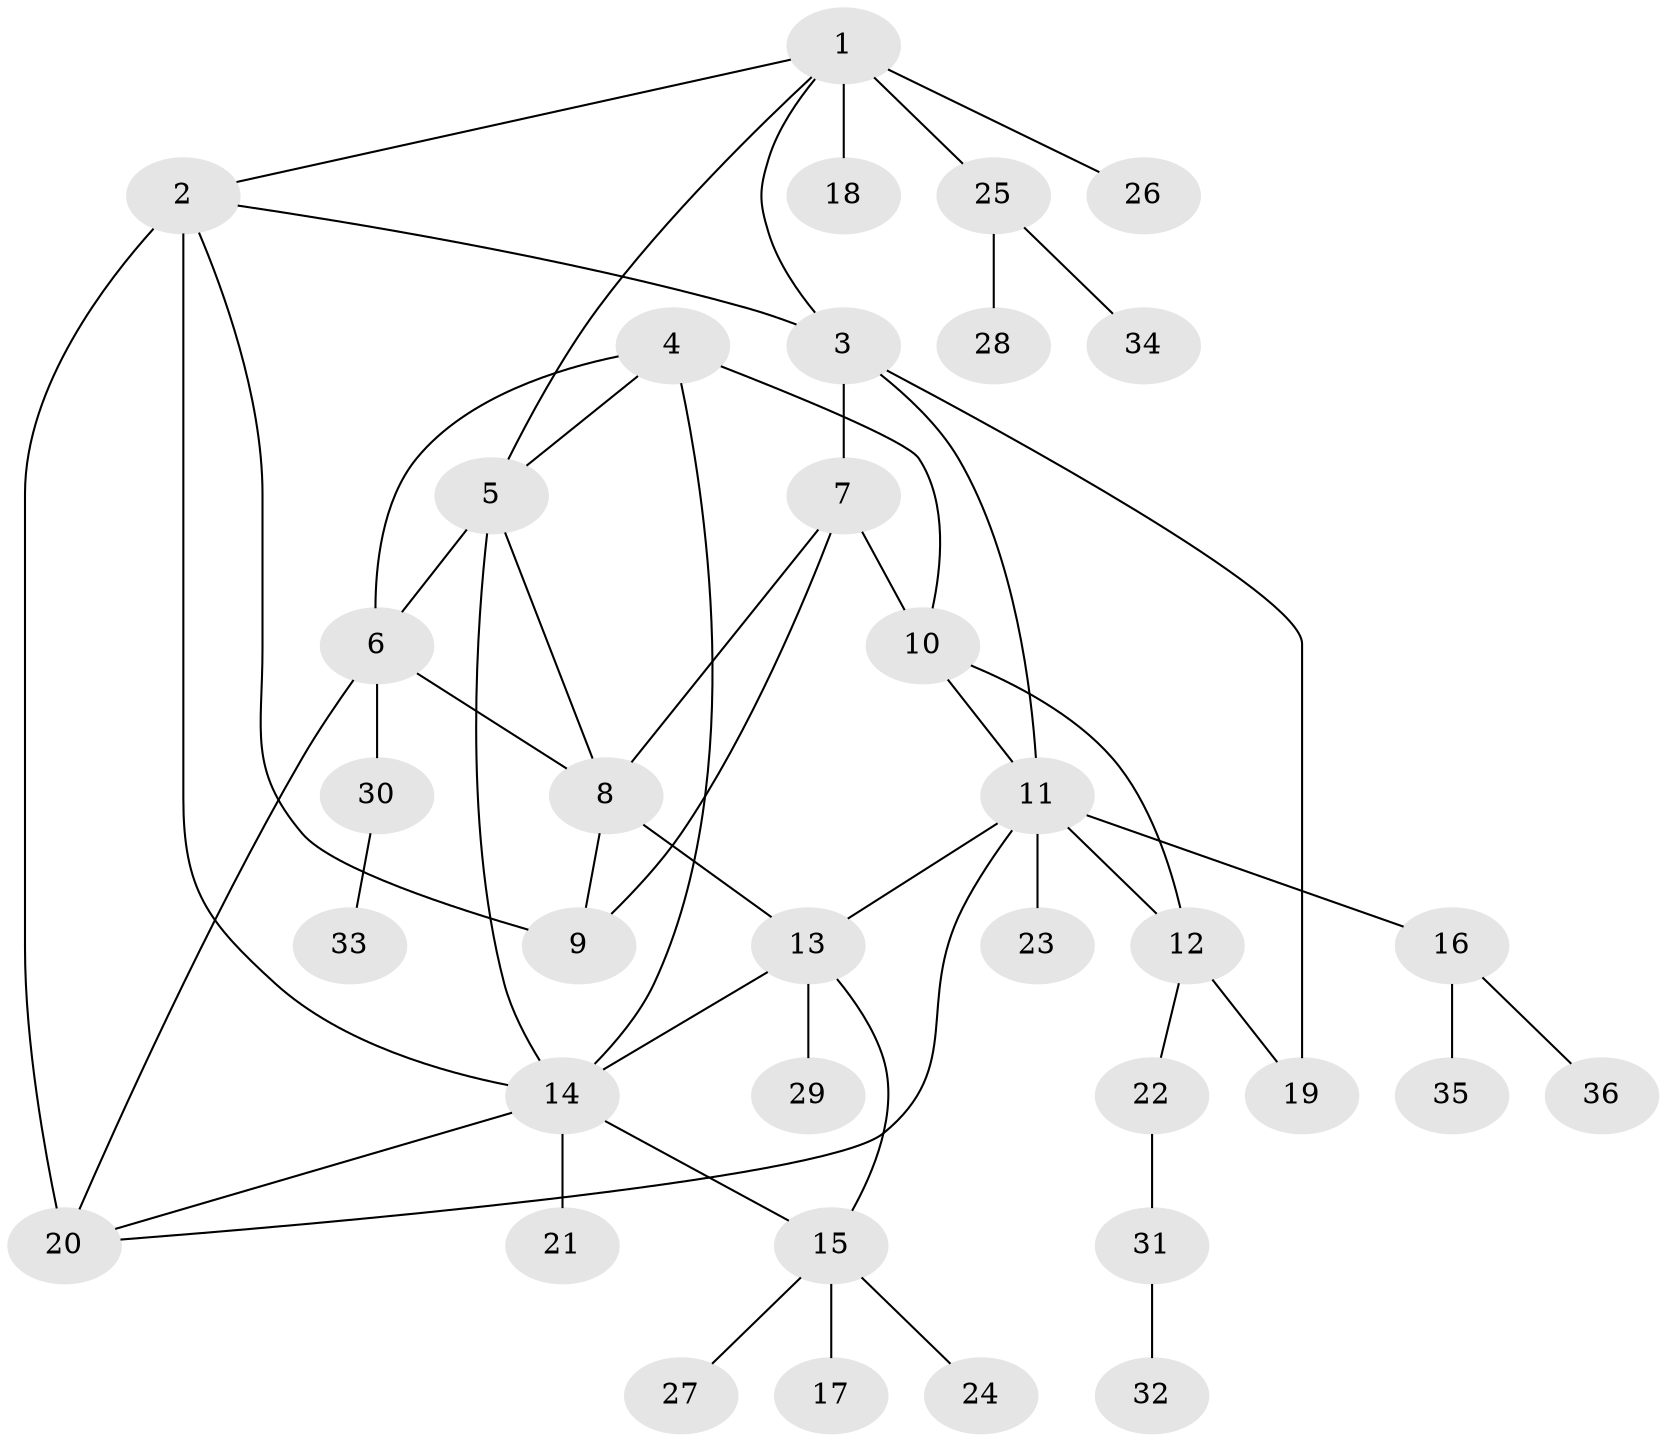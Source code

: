 // original degree distribution, {8: 0.041666666666666664, 6: 0.041666666666666664, 5: 0.027777777777777776, 3: 0.041666666666666664, 10: 0.041666666666666664, 4: 0.05555555555555555, 1: 0.4861111111111111, 2: 0.2638888888888889}
// Generated by graph-tools (version 1.1) at 2025/37/03/09/25 02:37:12]
// undirected, 36 vertices, 53 edges
graph export_dot {
graph [start="1"]
  node [color=gray90,style=filled];
  1;
  2;
  3;
  4;
  5;
  6;
  7;
  8;
  9;
  10;
  11;
  12;
  13;
  14;
  15;
  16;
  17;
  18;
  19;
  20;
  21;
  22;
  23;
  24;
  25;
  26;
  27;
  28;
  29;
  30;
  31;
  32;
  33;
  34;
  35;
  36;
  1 -- 2 [weight=1.0];
  1 -- 3 [weight=1.0];
  1 -- 5 [weight=1.0];
  1 -- 18 [weight=1.0];
  1 -- 25 [weight=1.0];
  1 -- 26 [weight=2.0];
  2 -- 3 [weight=1.0];
  2 -- 9 [weight=1.0];
  2 -- 14 [weight=1.0];
  2 -- 20 [weight=3.0];
  3 -- 7 [weight=1.0];
  3 -- 11 [weight=2.0];
  3 -- 19 [weight=1.0];
  4 -- 5 [weight=1.0];
  4 -- 6 [weight=1.0];
  4 -- 10 [weight=1.0];
  4 -- 14 [weight=1.0];
  5 -- 6 [weight=5.0];
  5 -- 8 [weight=1.0];
  5 -- 14 [weight=1.0];
  6 -- 8 [weight=1.0];
  6 -- 20 [weight=1.0];
  6 -- 30 [weight=1.0];
  7 -- 8 [weight=1.0];
  7 -- 9 [weight=1.0];
  7 -- 10 [weight=2.0];
  8 -- 9 [weight=1.0];
  8 -- 13 [weight=5.0];
  10 -- 11 [weight=1.0];
  10 -- 12 [weight=1.0];
  11 -- 12 [weight=1.0];
  11 -- 13 [weight=1.0];
  11 -- 16 [weight=1.0];
  11 -- 20 [weight=1.0];
  11 -- 23 [weight=2.0];
  12 -- 19 [weight=1.0];
  12 -- 22 [weight=2.0];
  13 -- 14 [weight=1.0];
  13 -- 15 [weight=1.0];
  13 -- 29 [weight=1.0];
  14 -- 15 [weight=1.0];
  14 -- 20 [weight=1.0];
  14 -- 21 [weight=1.0];
  15 -- 17 [weight=1.0];
  15 -- 24 [weight=1.0];
  15 -- 27 [weight=1.0];
  16 -- 35 [weight=1.0];
  16 -- 36 [weight=1.0];
  22 -- 31 [weight=1.0];
  25 -- 28 [weight=1.0];
  25 -- 34 [weight=1.0];
  30 -- 33 [weight=1.0];
  31 -- 32 [weight=1.0];
}
